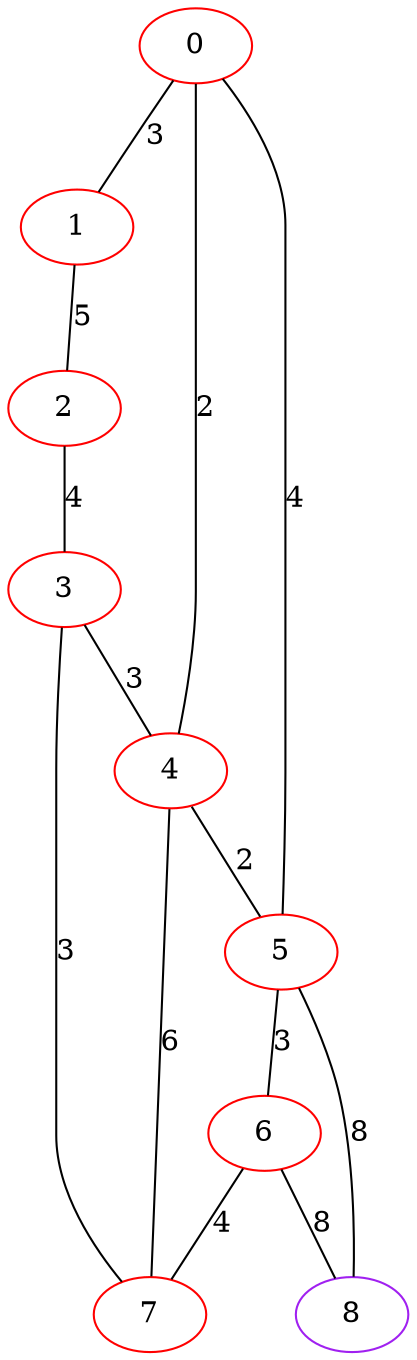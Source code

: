 graph "" {
0 [color=red, weight=1];
1 [color=red, weight=1];
2 [color=red, weight=1];
3 [color=red, weight=1];
4 [color=red, weight=1];
5 [color=red, weight=1];
6 [color=red, weight=1];
7 [color=red, weight=1];
8 [color=purple, weight=4];
0 -- 1  [key=0, label=3];
0 -- 4  [key=0, label=2];
0 -- 5  [key=0, label=4];
1 -- 2  [key=0, label=5];
2 -- 3  [key=0, label=4];
3 -- 4  [key=0, label=3];
3 -- 7  [key=0, label=3];
4 -- 5  [key=0, label=2];
4 -- 7  [key=0, label=6];
5 -- 8  [key=0, label=8];
5 -- 6  [key=0, label=3];
6 -- 8  [key=0, label=8];
6 -- 7  [key=0, label=4];
}

